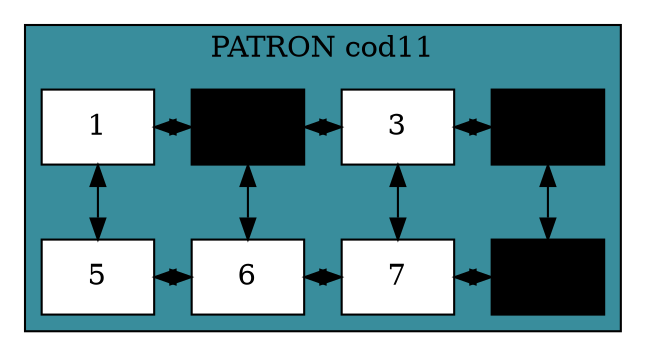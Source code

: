 digraph L{node[shape = box fillcolor = "#FFEDBB" style  = filled]subgraph cluster_p{label= "PATRON cod11"bgcolor = "#398D9C"edge [dir = "both"]celda1[label= "1", fillcolor =white, group = 2 ];celda2[label= "2", fillcolor =black, group = 2 ];celda3[label= "3", fillcolor =white, group = 2 ];celda4[label= "4", fillcolor =black, group = 2 ];celda5[label= "5", fillcolor =white, group = 2 ];celda6[label= "6", fillcolor =white, group = 2 ];celda7[label= "7", fillcolor =white, group = 2 ];celda8[label= "8", fillcolor =black, group = 2 ];celda1->celda2;celda2->celda3;celda3->celda4;celda5->celda6;celda6->celda7;celda7->celda8;{rank = same;celda1;celda2;celda3;celda4;}{rank = same;celda5;celda6;celda7;celda8;}celda1->celda5;celda2->celda6;celda3->celda7;celda4->celda8;}}